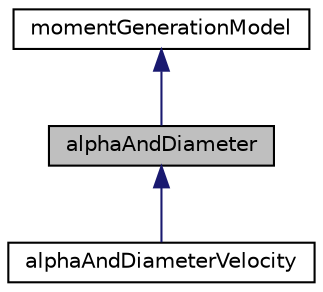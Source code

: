 digraph "alphaAndDiameter"
{
  bgcolor="transparent";
  edge [fontname="Helvetica",fontsize="10",labelfontname="Helvetica",labelfontsize="10"];
  node [fontname="Helvetica",fontsize="10",shape=record];
  Node0 [label="alphaAndDiameter",height=0.2,width=0.4,color="black", fillcolor="grey75", style="filled", fontcolor="black"];
  Node1 -> Node0 [dir="back",color="midnightblue",fontsize="10",style="solid",fontname="Helvetica"];
  Node1 [label="momentGenerationModel",height=0.2,width=0.4,color="black",URL="$a02848.html",tooltip="Base class for runtime selection for moment generation. One object is used for all node..."];
  Node0 -> Node2 [dir="back",color="midnightblue",fontsize="10",style="solid",fontname="Helvetica"];
  Node2 [label="alphaAndDiameterVelocity",height=0.2,width=0.4,color="black",URL="$a02844.html",tooltip="Moment generation done using volume fraction, density, bubble diameter, and velocity. "];
}

